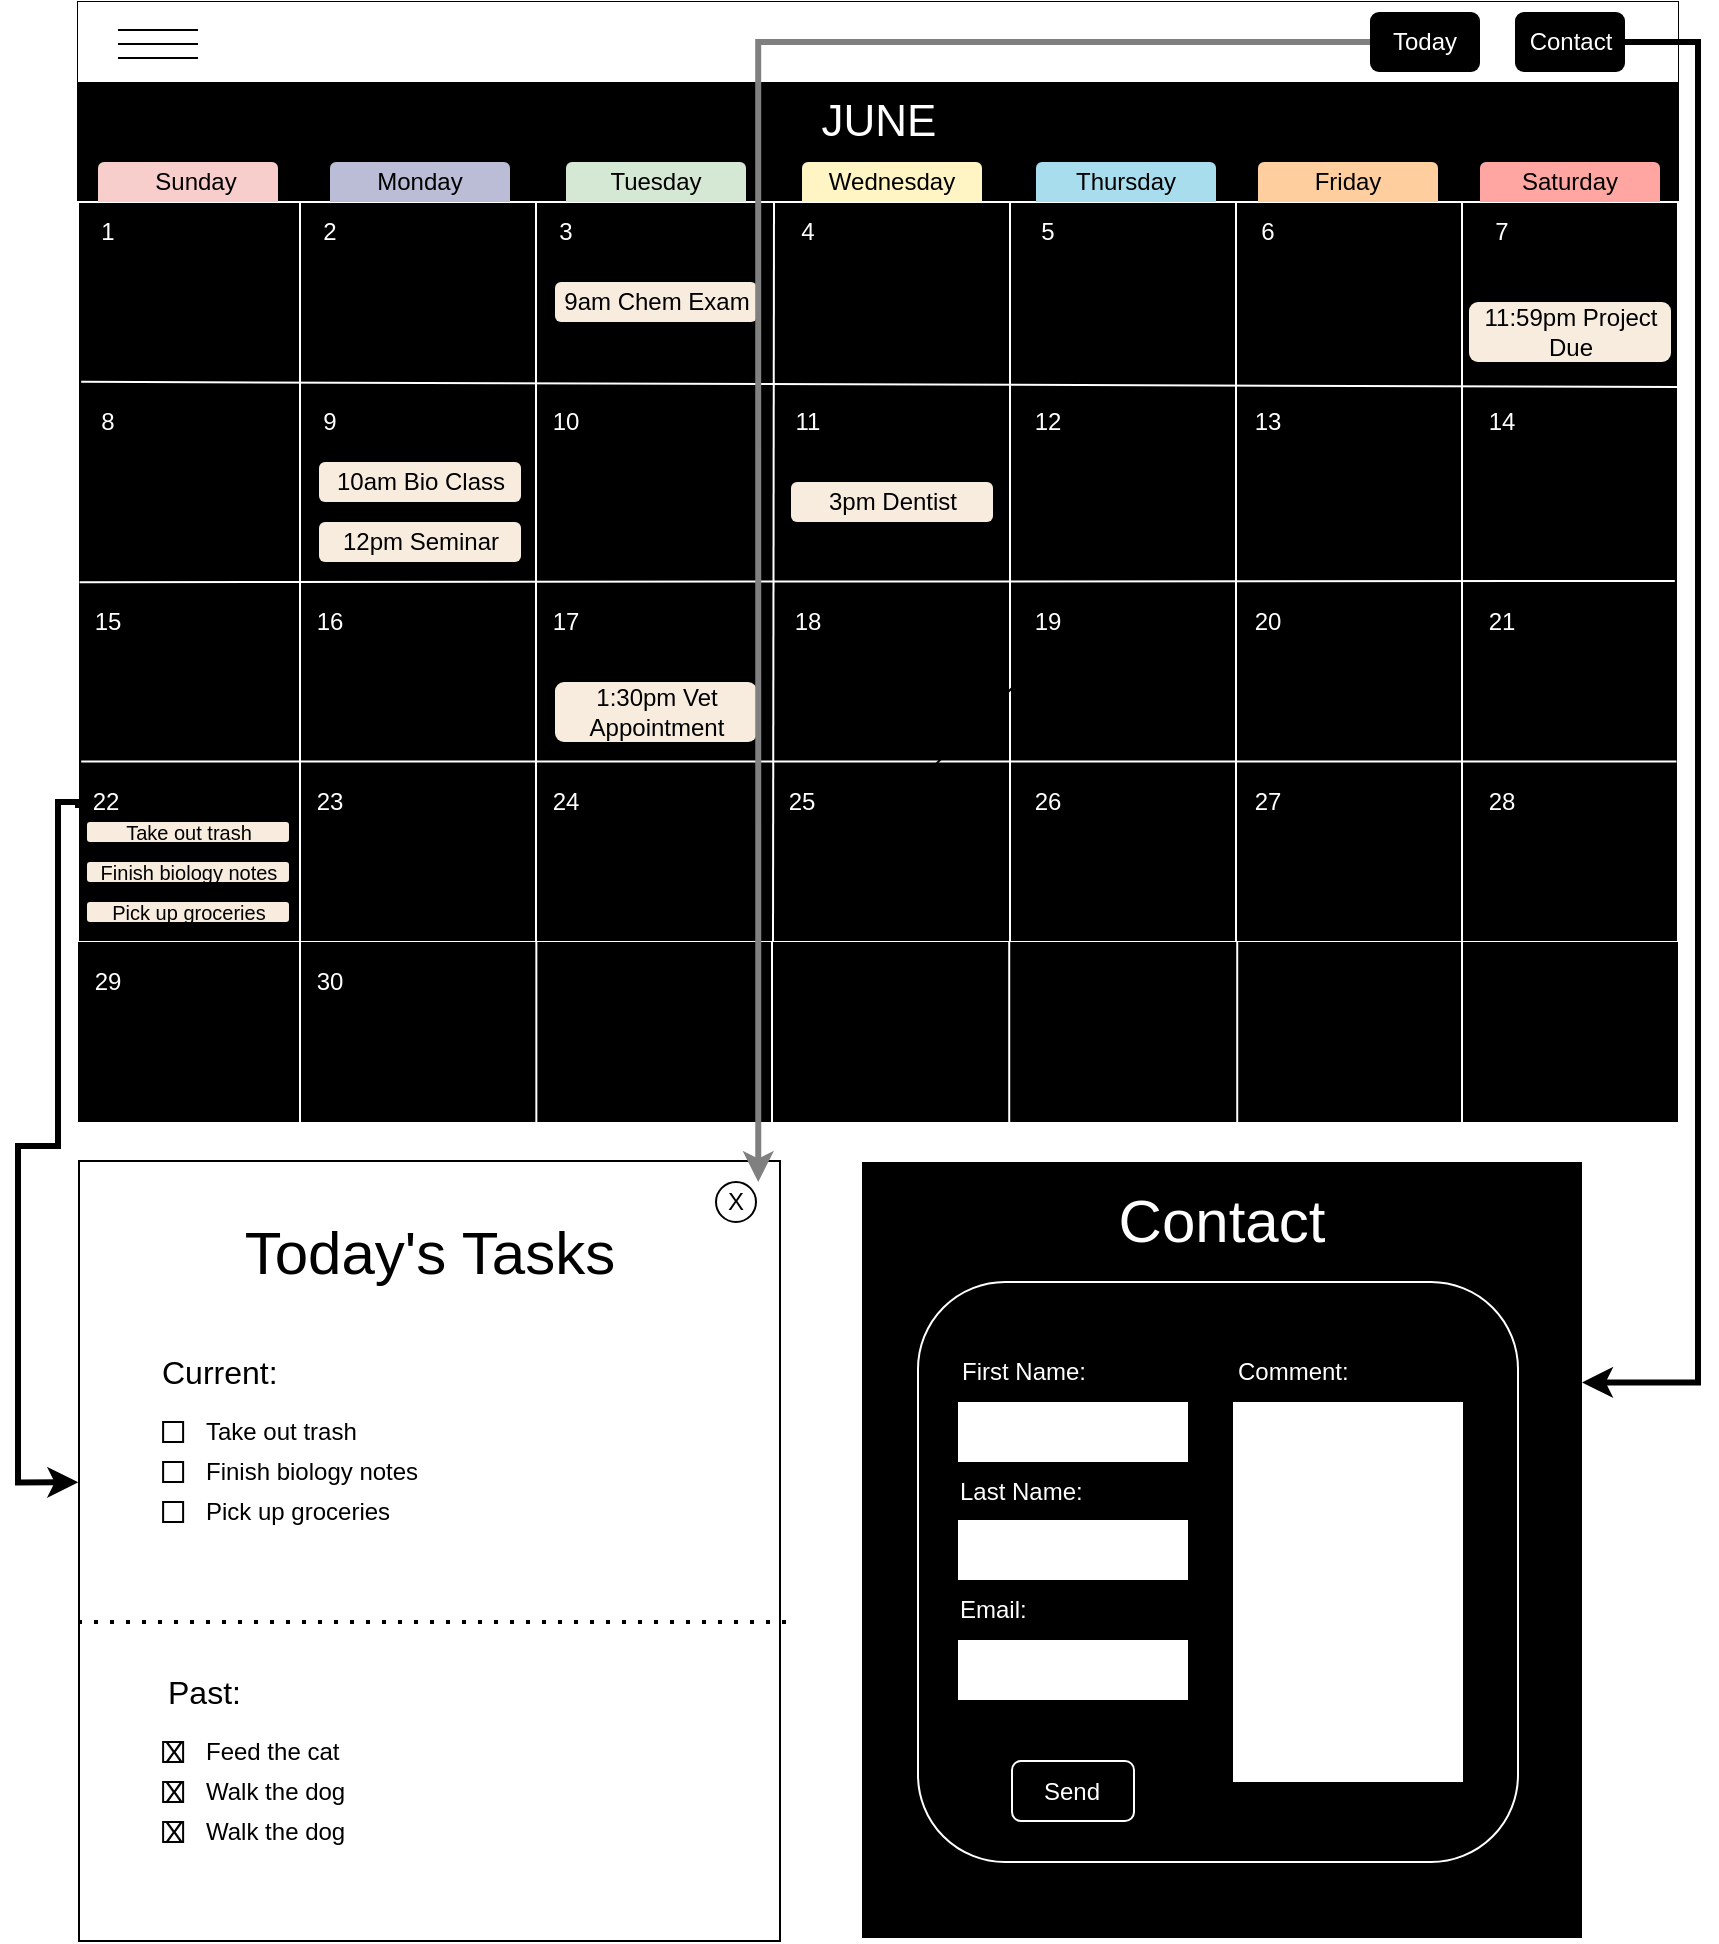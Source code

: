 <mxfile version="23.1.5" type="github">
  <diagram name="Page-1" id="rM3vWbZLElF_DfZPS8z-">
    <mxGraphModel dx="1990" dy="704" grid="1" gridSize="10" guides="1" tooltips="1" connect="1" arrows="1" fold="1" page="1" pageScale="1" pageWidth="850" pageHeight="1100" math="0" shadow="0">
      <root>
        <mxCell id="0" />
        <mxCell id="1" parent="0" />
        <mxCell id="iL6ysjgsh68Y96Oe1kEA-1" value="" style="rounded=0;whiteSpace=wrap;html=1;fillColor=#000000;" vertex="1" parent="1">
          <mxGeometry x="30" y="40" width="800" height="470" as="geometry" />
        </mxCell>
        <mxCell id="iL6ysjgsh68Y96Oe1kEA-16" value="" style="rounded=0;whiteSpace=wrap;html=1;strokeColor=none;" vertex="1" parent="1">
          <mxGeometry x="30" y="40" width="800" height="40" as="geometry" />
        </mxCell>
        <mxCell id="iL6ysjgsh68Y96Oe1kEA-17" value="" style="rounded=0;whiteSpace=wrap;html=1;fillColor=none;strokeColor=#FFFFFF;" vertex="1" parent="1">
          <mxGeometry x="30" y="140" width="800" height="370" as="geometry" />
        </mxCell>
        <mxCell id="iL6ysjgsh68Y96Oe1kEA-18" value="" style="endArrow=none;html=1;rounded=0;strokeColor=#FFFFFF;exitX=0.5;exitY=1;exitDx=0;exitDy=0;" edge="1" parent="1">
          <mxGeometry width="50" height="50" relative="1" as="geometry">
            <mxPoint x="259" y="510" as="sourcePoint" />
            <mxPoint x="259" y="140" as="targetPoint" />
            <Array as="points">
              <mxPoint x="259" y="300" />
            </Array>
          </mxGeometry>
        </mxCell>
        <mxCell id="iL6ysjgsh68Y96Oe1kEA-19" value="" style="endArrow=none;html=1;rounded=0;strokeColor=#FFFFFF;exitX=0.5;exitY=1;exitDx=0;exitDy=0;" edge="1" parent="1">
          <mxGeometry width="50" height="50" relative="1" as="geometry">
            <mxPoint x="141" y="510" as="sourcePoint" />
            <mxPoint x="141" y="140" as="targetPoint" />
          </mxGeometry>
        </mxCell>
        <mxCell id="iL6ysjgsh68Y96Oe1kEA-20" value="" style="endArrow=none;html=1;rounded=0;strokeColor=#FFFFFF;exitX=0.5;exitY=1;exitDx=0;exitDy=0;" edge="1" parent="1">
          <mxGeometry width="50" height="50" relative="1" as="geometry">
            <mxPoint x="377.5" y="510" as="sourcePoint" />
            <mxPoint x="378" y="140" as="targetPoint" />
          </mxGeometry>
        </mxCell>
        <mxCell id="iL6ysjgsh68Y96Oe1kEA-21" value="" style="endArrow=none;html=1;rounded=0;strokeColor=#FFFFFF;exitX=0.5;exitY=1;exitDx=0;exitDy=0;" edge="1" parent="1">
          <mxGeometry width="50" height="50" relative="1" as="geometry">
            <mxPoint x="496" y="510" as="sourcePoint" />
            <mxPoint x="496" y="140" as="targetPoint" />
          </mxGeometry>
        </mxCell>
        <mxCell id="iL6ysjgsh68Y96Oe1kEA-22" value="" style="endArrow=none;html=1;rounded=0;strokeColor=#FFFFFF;exitX=0.5;exitY=1;exitDx=0;exitDy=0;" edge="1" parent="1">
          <mxGeometry width="50" height="50" relative="1" as="geometry">
            <mxPoint x="609" y="510" as="sourcePoint" />
            <mxPoint x="609" y="140" as="targetPoint" />
          </mxGeometry>
        </mxCell>
        <mxCell id="iL6ysjgsh68Y96Oe1kEA-23" value="" style="endArrow=none;html=1;rounded=0;strokeColor=#FFFFFF;entryX=0.998;entryY=0.512;entryDx=0;entryDy=0;exitX=0.001;exitY=0.514;exitDx=0;exitDy=0;entryPerimeter=0;exitPerimeter=0;" edge="1" parent="1" source="iL6ysjgsh68Y96Oe1kEA-17" target="iL6ysjgsh68Y96Oe1kEA-17">
          <mxGeometry width="50" height="50" relative="1" as="geometry">
            <mxPoint x="40" y="330" as="sourcePoint" />
            <mxPoint x="730" y="330" as="targetPoint" />
            <Array as="points">
              <mxPoint x="130" y="330" />
            </Array>
          </mxGeometry>
        </mxCell>
        <mxCell id="iL6ysjgsh68Y96Oe1kEA-24" value="" style="endArrow=none;html=1;rounded=0;strokeColor=#FFFFFF;entryX=1;entryY=0.25;entryDx=0;entryDy=0;exitX=0.002;exitY=0.243;exitDx=0;exitDy=0;exitPerimeter=0;" edge="1" parent="1" source="iL6ysjgsh68Y96Oe1kEA-17" target="iL6ysjgsh68Y96Oe1kEA-17">
          <mxGeometry width="50" height="50" relative="1" as="geometry">
            <mxPoint x="40" y="230" as="sourcePoint" />
            <mxPoint x="730" y="230" as="targetPoint" />
          </mxGeometry>
        </mxCell>
        <mxCell id="iL6ysjgsh68Y96Oe1kEA-25" value="" style="endArrow=none;html=1;rounded=0;strokeColor=#FFFFFF;entryX=0.999;entryY=0.756;entryDx=0;entryDy=0;exitX=0.002;exitY=0.756;exitDx=0;exitDy=0;entryPerimeter=0;exitPerimeter=0;" edge="1" parent="1" source="iL6ysjgsh68Y96Oe1kEA-17" target="iL6ysjgsh68Y96Oe1kEA-17">
          <mxGeometry width="50" height="50" relative="1" as="geometry">
            <mxPoint x="40" y="420" as="sourcePoint" />
            <mxPoint x="730" y="420" as="targetPoint" />
          </mxGeometry>
        </mxCell>
        <mxCell id="iL6ysjgsh68Y96Oe1kEA-28" value="&lt;font style=&quot;font-size: 22px;&quot; color=&quot;#ffffff&quot;&gt;JUNE&lt;/font&gt;" style="text;html=1;align=center;verticalAlign=middle;resizable=0;points=[];autosize=1;strokeColor=none;fillColor=none;" vertex="1" parent="1">
          <mxGeometry x="390" y="80" width="80" height="40" as="geometry" />
        </mxCell>
        <mxCell id="iL6ysjgsh68Y96Oe1kEA-29" value="" style="endArrow=none;html=1;rounded=0;" edge="1" parent="1">
          <mxGeometry width="50" height="50" relative="1" as="geometry">
            <mxPoint x="50" y="54" as="sourcePoint" />
            <mxPoint x="90" y="54" as="targetPoint" />
          </mxGeometry>
        </mxCell>
        <mxCell id="iL6ysjgsh68Y96Oe1kEA-30" value="" style="endArrow=none;html=1;rounded=0;" edge="1" parent="1">
          <mxGeometry width="50" height="50" relative="1" as="geometry">
            <mxPoint x="50" y="61" as="sourcePoint" />
            <mxPoint x="90" y="61" as="targetPoint" />
          </mxGeometry>
        </mxCell>
        <mxCell id="iL6ysjgsh68Y96Oe1kEA-31" value="" style="endArrow=none;html=1;rounded=0;" edge="1" parent="1">
          <mxGeometry width="50" height="50" relative="1" as="geometry">
            <mxPoint x="50" y="68" as="sourcePoint" />
            <mxPoint x="90" y="68" as="targetPoint" />
          </mxGeometry>
        </mxCell>
        <mxCell id="iL6ysjgsh68Y96Oe1kEA-32" value="&lt;font color=&quot;#ffffff&quot;&gt;1&lt;/font&gt;" style="text;html=1;align=center;verticalAlign=middle;whiteSpace=wrap;rounded=0;" vertex="1" parent="1">
          <mxGeometry x="30" y="145" width="30" height="20" as="geometry" />
        </mxCell>
        <mxCell id="iL6ysjgsh68Y96Oe1kEA-36" value="" style="rounded=1;whiteSpace=wrap;html=1;strokeColor=none;fillColor=#F8CECC;" vertex="1" parent="1">
          <mxGeometry x="40" y="120" width="90" height="20" as="geometry" />
        </mxCell>
        <mxCell id="iL6ysjgsh68Y96Oe1kEA-37" value="" style="rounded=0;whiteSpace=wrap;html=1;strokeColor=none;fillColor=#F8CECC;" vertex="1" parent="1">
          <mxGeometry x="40" y="130" width="90" height="10" as="geometry" />
        </mxCell>
        <mxCell id="iL6ysjgsh68Y96Oe1kEA-38" value="" style="rounded=1;whiteSpace=wrap;html=1;strokeColor=none;fillColor=#BBBDD6;" vertex="1" parent="1">
          <mxGeometry x="156" y="120" width="90" height="20" as="geometry" />
        </mxCell>
        <mxCell id="iL6ysjgsh68Y96Oe1kEA-39" value="" style="rounded=0;whiteSpace=wrap;html=1;strokeColor=none;fillColor=#BBBDD6;" vertex="1" parent="1">
          <mxGeometry x="156" y="130" width="90" height="10" as="geometry" />
        </mxCell>
        <mxCell id="iL6ysjgsh68Y96Oe1kEA-40" value="" style="rounded=1;whiteSpace=wrap;html=1;strokeColor=none;fillColor=#D5E8D4;" vertex="1" parent="1">
          <mxGeometry x="274" y="120" width="90" height="20" as="geometry" />
        </mxCell>
        <mxCell id="iL6ysjgsh68Y96Oe1kEA-41" value="" style="rounded=0;whiteSpace=wrap;html=1;strokeColor=none;fillColor=#D5E8D4;" vertex="1" parent="1">
          <mxGeometry x="274" y="130" width="90" height="10" as="geometry" />
        </mxCell>
        <mxCell id="iL6ysjgsh68Y96Oe1kEA-42" value="" style="rounded=1;whiteSpace=wrap;html=1;strokeColor=none;fillColor=#FFF4C3;" vertex="1" parent="1">
          <mxGeometry x="392" y="120" width="90" height="20" as="geometry" />
        </mxCell>
        <mxCell id="iL6ysjgsh68Y96Oe1kEA-43" value="" style="rounded=0;whiteSpace=wrap;html=1;strokeColor=none;fillColor=#FFF4C3;" vertex="1" parent="1">
          <mxGeometry x="392" y="130" width="90" height="10" as="geometry" />
        </mxCell>
        <mxCell id="iL6ysjgsh68Y96Oe1kEA-44" value="" style="rounded=1;whiteSpace=wrap;html=1;strokeColor=none;fillColor=#A7DDED;" vertex="1" parent="1">
          <mxGeometry x="509" y="120" width="90" height="20" as="geometry" />
        </mxCell>
        <mxCell id="iL6ysjgsh68Y96Oe1kEA-45" value="" style="rounded=0;whiteSpace=wrap;html=1;strokeColor=none;fillColor=#A7DDED;" vertex="1" parent="1">
          <mxGeometry x="509" y="130" width="90" height="10" as="geometry" />
        </mxCell>
        <mxCell id="iL6ysjgsh68Y96Oe1kEA-46" value="" style="rounded=1;whiteSpace=wrap;html=1;strokeColor=none;fillColor=#FFCE9F;" vertex="1" parent="1">
          <mxGeometry x="620" y="120" width="90" height="20" as="geometry" />
        </mxCell>
        <mxCell id="iL6ysjgsh68Y96Oe1kEA-47" value="" style="rounded=0;whiteSpace=wrap;html=1;strokeColor=none;fillColor=#FFCE9F;" vertex="1" parent="1">
          <mxGeometry x="620" y="130" width="90" height="10" as="geometry" />
        </mxCell>
        <mxCell id="iL6ysjgsh68Y96Oe1kEA-48" value="Sunday" style="text;html=1;align=center;verticalAlign=middle;whiteSpace=wrap;rounded=0;" vertex="1" parent="1">
          <mxGeometry x="59" y="115" width="60" height="30" as="geometry" />
        </mxCell>
        <mxCell id="iL6ysjgsh68Y96Oe1kEA-49" value="Monday" style="text;html=1;align=center;verticalAlign=middle;whiteSpace=wrap;rounded=0;" vertex="1" parent="1">
          <mxGeometry x="171" y="115" width="60" height="30" as="geometry" />
        </mxCell>
        <mxCell id="iL6ysjgsh68Y96Oe1kEA-50" value="Tuesday" style="text;html=1;align=center;verticalAlign=middle;whiteSpace=wrap;rounded=0;" vertex="1" parent="1">
          <mxGeometry x="289" y="115" width="60" height="30" as="geometry" />
        </mxCell>
        <mxCell id="iL6ysjgsh68Y96Oe1kEA-51" value="Wednesday" style="text;html=1;align=center;verticalAlign=middle;whiteSpace=wrap;rounded=0;" vertex="1" parent="1">
          <mxGeometry x="407" y="115" width="60" height="30" as="geometry" />
        </mxCell>
        <mxCell id="iL6ysjgsh68Y96Oe1kEA-52" value="Thursday" style="text;html=1;align=center;verticalAlign=middle;whiteSpace=wrap;rounded=0;" vertex="1" parent="1">
          <mxGeometry x="524" y="115" width="60" height="30" as="geometry" />
        </mxCell>
        <mxCell id="iL6ysjgsh68Y96Oe1kEA-53" value="Friday" style="text;html=1;align=center;verticalAlign=middle;whiteSpace=wrap;rounded=0;" vertex="1" parent="1">
          <mxGeometry x="635" y="115" width="60" height="30" as="geometry" />
        </mxCell>
        <mxCell id="iL6ysjgsh68Y96Oe1kEA-54" value="" style="endArrow=none;html=1;rounded=0;strokeColor=#FFFFFF;exitX=0.5;exitY=1;exitDx=0;exitDy=0;" edge="1" parent="1">
          <mxGeometry width="50" height="50" relative="1" as="geometry">
            <mxPoint x="722" y="510" as="sourcePoint" />
            <mxPoint x="722" y="140" as="targetPoint" />
          </mxGeometry>
        </mxCell>
        <mxCell id="iL6ysjgsh68Y96Oe1kEA-55" value="" style="rounded=1;whiteSpace=wrap;html=1;strokeColor=none;fillColor=#FFA5A2;" vertex="1" parent="1">
          <mxGeometry x="731" y="120" width="90" height="20" as="geometry" />
        </mxCell>
        <mxCell id="iL6ysjgsh68Y96Oe1kEA-56" value="" style="rounded=0;whiteSpace=wrap;html=1;strokeColor=none;fillColor=#FFA5A2;" vertex="1" parent="1">
          <mxGeometry x="731" y="130" width="90" height="10" as="geometry" />
        </mxCell>
        <mxCell id="iL6ysjgsh68Y96Oe1kEA-57" value="Saturday" style="text;html=1;align=center;verticalAlign=middle;whiteSpace=wrap;rounded=0;" vertex="1" parent="1">
          <mxGeometry x="746" y="115" width="60" height="30" as="geometry" />
        </mxCell>
        <mxCell id="iL6ysjgsh68Y96Oe1kEA-58" value="&lt;font color=&quot;#ffffff&quot;&gt;2&lt;/font&gt;" style="text;html=1;align=center;verticalAlign=middle;whiteSpace=wrap;rounded=0;" vertex="1" parent="1">
          <mxGeometry x="141" y="145" width="30" height="20" as="geometry" />
        </mxCell>
        <mxCell id="iL6ysjgsh68Y96Oe1kEA-59" value="&lt;font color=&quot;#ffffff&quot;&gt;3&lt;/font&gt;" style="text;html=1;align=center;verticalAlign=middle;whiteSpace=wrap;rounded=0;" vertex="1" parent="1">
          <mxGeometry x="259" y="145" width="30" height="20" as="geometry" />
        </mxCell>
        <mxCell id="iL6ysjgsh68Y96Oe1kEA-60" value="&lt;font color=&quot;#ffffff&quot;&gt;4&lt;br&gt;&lt;/font&gt;" style="text;html=1;align=center;verticalAlign=middle;whiteSpace=wrap;rounded=0;" vertex="1" parent="1">
          <mxGeometry x="380" y="145" width="30" height="20" as="geometry" />
        </mxCell>
        <mxCell id="iL6ysjgsh68Y96Oe1kEA-61" value="&lt;font color=&quot;#ffffff&quot;&gt;5&lt;/font&gt;" style="text;html=1;align=center;verticalAlign=middle;whiteSpace=wrap;rounded=0;" vertex="1" parent="1">
          <mxGeometry x="500" y="145" width="30" height="20" as="geometry" />
        </mxCell>
        <mxCell id="iL6ysjgsh68Y96Oe1kEA-62" value="&lt;font color=&quot;#ffffff&quot;&gt;6&lt;/font&gt;" style="text;html=1;align=center;verticalAlign=middle;whiteSpace=wrap;rounded=0;" vertex="1" parent="1">
          <mxGeometry x="610" y="145" width="30" height="20" as="geometry" />
        </mxCell>
        <mxCell id="iL6ysjgsh68Y96Oe1kEA-63" value="&lt;font color=&quot;#ffffff&quot;&gt;7&lt;/font&gt;" style="text;html=1;align=center;verticalAlign=middle;whiteSpace=wrap;rounded=0;" vertex="1" parent="1">
          <mxGeometry x="727" y="145" width="30" height="20" as="geometry" />
        </mxCell>
        <mxCell id="iL6ysjgsh68Y96Oe1kEA-64" value="&lt;font color=&quot;#ffffff&quot;&gt;8&lt;/font&gt;" style="text;html=1;align=center;verticalAlign=middle;whiteSpace=wrap;rounded=0;" vertex="1" parent="1">
          <mxGeometry x="30" y="240" width="30" height="20" as="geometry" />
        </mxCell>
        <mxCell id="iL6ysjgsh68Y96Oe1kEA-66" value="&lt;font color=&quot;#ffffff&quot;&gt;9&lt;/font&gt;" style="text;html=1;align=center;verticalAlign=middle;whiteSpace=wrap;rounded=0;" vertex="1" parent="1">
          <mxGeometry x="141" y="240" width="30" height="20" as="geometry" />
        </mxCell>
        <mxCell id="iL6ysjgsh68Y96Oe1kEA-67" value="&lt;font color=&quot;#ffffff&quot;&gt;10&lt;/font&gt;" style="text;html=1;align=center;verticalAlign=middle;whiteSpace=wrap;rounded=0;" vertex="1" parent="1">
          <mxGeometry x="259" y="240" width="30" height="20" as="geometry" />
        </mxCell>
        <mxCell id="iL6ysjgsh68Y96Oe1kEA-69" value="&lt;font color=&quot;#ffffff&quot;&gt;11&lt;/font&gt;" style="text;html=1;align=center;verticalAlign=middle;whiteSpace=wrap;rounded=0;" vertex="1" parent="1">
          <mxGeometry x="380" y="240" width="30" height="20" as="geometry" />
        </mxCell>
        <mxCell id="iL6ysjgsh68Y96Oe1kEA-70" value="&lt;font color=&quot;#ffffff&quot;&gt;12&lt;/font&gt;" style="text;html=1;align=center;verticalAlign=middle;whiteSpace=wrap;rounded=0;" vertex="1" parent="1">
          <mxGeometry x="500" y="240" width="30" height="20" as="geometry" />
        </mxCell>
        <mxCell id="iL6ysjgsh68Y96Oe1kEA-71" value="&lt;font color=&quot;#ffffff&quot;&gt;13&lt;/font&gt;" style="text;html=1;align=center;verticalAlign=middle;whiteSpace=wrap;rounded=0;" vertex="1" parent="1">
          <mxGeometry x="610" y="240" width="30" height="20" as="geometry" />
        </mxCell>
        <mxCell id="iL6ysjgsh68Y96Oe1kEA-72" value="&lt;font color=&quot;#ffffff&quot;&gt;14&lt;/font&gt;" style="text;html=1;align=center;verticalAlign=middle;whiteSpace=wrap;rounded=0;" vertex="1" parent="1">
          <mxGeometry x="727" y="240" width="30" height="20" as="geometry" />
        </mxCell>
        <mxCell id="iL6ysjgsh68Y96Oe1kEA-73" value="&lt;font color=&quot;#ffffff&quot;&gt;15&lt;/font&gt;" style="text;html=1;align=center;verticalAlign=middle;whiteSpace=wrap;rounded=0;" vertex="1" parent="1">
          <mxGeometry x="30" y="340" width="30" height="20" as="geometry" />
        </mxCell>
        <mxCell id="iL6ysjgsh68Y96Oe1kEA-74" value="&lt;font color=&quot;#ffffff&quot;&gt;16&lt;/font&gt;" style="text;html=1;align=center;verticalAlign=middle;whiteSpace=wrap;rounded=0;" vertex="1" parent="1">
          <mxGeometry x="141" y="340" width="30" height="20" as="geometry" />
        </mxCell>
        <mxCell id="iL6ysjgsh68Y96Oe1kEA-75" value="&lt;font color=&quot;#ffffff&quot;&gt;17&lt;/font&gt;" style="text;html=1;align=center;verticalAlign=middle;whiteSpace=wrap;rounded=0;" vertex="1" parent="1">
          <mxGeometry x="259" y="340" width="30" height="20" as="geometry" />
        </mxCell>
        <mxCell id="iL6ysjgsh68Y96Oe1kEA-76" value="&lt;font color=&quot;#ffffff&quot;&gt;18&lt;/font&gt;" style="text;html=1;align=center;verticalAlign=middle;whiteSpace=wrap;rounded=0;" vertex="1" parent="1">
          <mxGeometry x="380" y="340" width="30" height="20" as="geometry" />
        </mxCell>
        <mxCell id="iL6ysjgsh68Y96Oe1kEA-77" value="&lt;font color=&quot;#ffffff&quot;&gt;19&lt;/font&gt;" style="text;html=1;align=center;verticalAlign=middle;whiteSpace=wrap;rounded=0;" vertex="1" parent="1">
          <mxGeometry x="500" y="340" width="30" height="20" as="geometry" />
        </mxCell>
        <mxCell id="iL6ysjgsh68Y96Oe1kEA-78" value="&lt;font color=&quot;#ffffff&quot;&gt;20&lt;/font&gt;" style="text;html=1;align=center;verticalAlign=middle;whiteSpace=wrap;rounded=0;" vertex="1" parent="1">
          <mxGeometry x="610" y="340" width="30" height="20" as="geometry" />
        </mxCell>
        <mxCell id="iL6ysjgsh68Y96Oe1kEA-79" value="&lt;font color=&quot;#ffffff&quot;&gt;21&lt;/font&gt;" style="text;html=1;align=center;verticalAlign=middle;whiteSpace=wrap;rounded=0;" vertex="1" parent="1">
          <mxGeometry x="727" y="340" width="30" height="20" as="geometry" />
        </mxCell>
        <mxCell id="iL6ysjgsh68Y96Oe1kEA-81" value="&lt;font color=&quot;#ffffff&quot;&gt;22&lt;/font&gt;" style="text;html=1;align=center;verticalAlign=middle;whiteSpace=wrap;rounded=0;" vertex="1" parent="1">
          <mxGeometry x="29" y="430" width="30" height="20" as="geometry" />
        </mxCell>
        <mxCell id="iL6ysjgsh68Y96Oe1kEA-82" value="&lt;font color=&quot;#ffffff&quot;&gt;23&lt;/font&gt;" style="text;html=1;align=center;verticalAlign=middle;whiteSpace=wrap;rounded=0;" vertex="1" parent="1">
          <mxGeometry x="141" y="430" width="30" height="20" as="geometry" />
        </mxCell>
        <mxCell id="iL6ysjgsh68Y96Oe1kEA-83" value="&lt;font color=&quot;#ffffff&quot;&gt;24&lt;/font&gt;" style="text;html=1;align=center;verticalAlign=middle;whiteSpace=wrap;rounded=0;" vertex="1" parent="1">
          <mxGeometry x="259" y="430" width="30" height="20" as="geometry" />
        </mxCell>
        <mxCell id="iL6ysjgsh68Y96Oe1kEA-84" value="&lt;font color=&quot;#ffffff&quot;&gt;25&lt;/font&gt;" style="text;html=1;align=center;verticalAlign=middle;whiteSpace=wrap;rounded=0;" vertex="1" parent="1">
          <mxGeometry x="377" y="430" width="30" height="20" as="geometry" />
        </mxCell>
        <mxCell id="iL6ysjgsh68Y96Oe1kEA-85" value="&lt;font color=&quot;#ffffff&quot;&gt;26&lt;/font&gt;" style="text;html=1;align=center;verticalAlign=middle;whiteSpace=wrap;rounded=0;" vertex="1" parent="1">
          <mxGeometry x="500" y="430" width="30" height="20" as="geometry" />
        </mxCell>
        <mxCell id="iL6ysjgsh68Y96Oe1kEA-86" value="&lt;font color=&quot;#ffffff&quot;&gt;27&lt;/font&gt;" style="text;html=1;align=center;verticalAlign=middle;whiteSpace=wrap;rounded=0;" vertex="1" parent="1">
          <mxGeometry x="610" y="430" width="30" height="20" as="geometry" />
        </mxCell>
        <mxCell id="iL6ysjgsh68Y96Oe1kEA-87" value="&lt;font color=&quot;#ffffff&quot;&gt;28&lt;/font&gt;" style="text;html=1;align=center;verticalAlign=middle;whiteSpace=wrap;rounded=0;" vertex="1" parent="1">
          <mxGeometry x="727" y="430" width="30" height="20" as="geometry" />
        </mxCell>
        <mxCell id="iL6ysjgsh68Y96Oe1kEA-88" value="" style="rounded=0;whiteSpace=wrap;html=1;strokeColor=none;fillColor=#000000;" vertex="1" parent="1">
          <mxGeometry x="30" y="510" width="800" height="90" as="geometry" />
        </mxCell>
        <mxCell id="iL6ysjgsh68Y96Oe1kEA-89" value="" style="endArrow=none;html=1;rounded=0;" edge="1" parent="1">
          <mxGeometry width="50" height="50" relative="1" as="geometry">
            <mxPoint x="450" y="430" as="sourcePoint" />
            <mxPoint x="500" y="380" as="targetPoint" />
          </mxGeometry>
        </mxCell>
        <mxCell id="iL6ysjgsh68Y96Oe1kEA-90" value="" style="endArrow=none;html=1;rounded=0;strokeColor=#FFFFFF;" edge="1" parent="1">
          <mxGeometry width="50" height="50" relative="1" as="geometry">
            <mxPoint x="141" y="600" as="sourcePoint" />
            <mxPoint x="141" y="510" as="targetPoint" />
          </mxGeometry>
        </mxCell>
        <mxCell id="iL6ysjgsh68Y96Oe1kEA-91" value="" style="endArrow=none;html=1;rounded=0;strokeColor=#FFFFFF;" edge="1" parent="1">
          <mxGeometry width="50" height="50" relative="1" as="geometry">
            <mxPoint x="259.17" y="600" as="sourcePoint" />
            <mxPoint x="259.17" y="510" as="targetPoint" />
          </mxGeometry>
        </mxCell>
        <mxCell id="iL6ysjgsh68Y96Oe1kEA-94" value="" style="endArrow=none;html=1;rounded=0;strokeColor=#FFFFFF;" edge="1" parent="1">
          <mxGeometry width="50" height="50" relative="1" as="geometry">
            <mxPoint x="377" y="600" as="sourcePoint" />
            <mxPoint x="377" y="510" as="targetPoint" />
          </mxGeometry>
        </mxCell>
        <mxCell id="iL6ysjgsh68Y96Oe1kEA-95" value="" style="endArrow=none;html=1;rounded=0;strokeColor=#FFFFFF;" edge="1" parent="1">
          <mxGeometry width="50" height="50" relative="1" as="geometry">
            <mxPoint x="495.61" y="600" as="sourcePoint" />
            <mxPoint x="495.61" y="510" as="targetPoint" />
          </mxGeometry>
        </mxCell>
        <mxCell id="iL6ysjgsh68Y96Oe1kEA-96" value="" style="endArrow=none;html=1;rounded=0;strokeColor=#FFFFFF;" edge="1" parent="1">
          <mxGeometry width="50" height="50" relative="1" as="geometry">
            <mxPoint x="609.61" y="600" as="sourcePoint" />
            <mxPoint x="609.61" y="510" as="targetPoint" />
          </mxGeometry>
        </mxCell>
        <mxCell id="iL6ysjgsh68Y96Oe1kEA-98" value="" style="endArrow=none;html=1;rounded=0;strokeColor=#FFFFFF;" edge="1" parent="1">
          <mxGeometry width="50" height="50" relative="1" as="geometry">
            <mxPoint x="722" y="600" as="sourcePoint" />
            <mxPoint x="722" y="510" as="targetPoint" />
          </mxGeometry>
        </mxCell>
        <mxCell id="iL6ysjgsh68Y96Oe1kEA-99" value="&lt;font color=&quot;#ffffff&quot;&gt;29&lt;/font&gt;" style="text;html=1;align=center;verticalAlign=middle;whiteSpace=wrap;rounded=0;" vertex="1" parent="1">
          <mxGeometry x="20" y="520" width="50" height="20" as="geometry" />
        </mxCell>
        <mxCell id="iL6ysjgsh68Y96Oe1kEA-100" value="&lt;font color=&quot;#ffffff&quot;&gt;30&lt;/font&gt;" style="text;html=1;align=center;verticalAlign=middle;whiteSpace=wrap;rounded=0;" vertex="1" parent="1">
          <mxGeometry x="141" y="520" width="30" height="20" as="geometry" />
        </mxCell>
        <mxCell id="iL6ysjgsh68Y96Oe1kEA-101" value="&lt;font color=&quot;#ffffff&quot;&gt;Today&lt;/font&gt;" style="rounded=1;whiteSpace=wrap;html=1;strokeColor=none;fillColor=#000000;" vertex="1" parent="1">
          <mxGeometry x="676" y="45" width="55" height="30" as="geometry" />
        </mxCell>
        <mxCell id="iL6ysjgsh68Y96Oe1kEA-102" value="&lt;font color=&quot;#ffffff&quot;&gt;Contact&lt;/font&gt;" style="rounded=1;whiteSpace=wrap;html=1;strokeColor=none;fillColor=#000000;" vertex="1" parent="1">
          <mxGeometry x="748.5" y="45" width="55" height="30" as="geometry" />
        </mxCell>
        <mxCell id="iL6ysjgsh68Y96Oe1kEA-103" value="9am Chem Exam" style="rounded=1;whiteSpace=wrap;html=1;strokeColor=none;fillColor=#F7ECDE;" vertex="1" parent="1">
          <mxGeometry x="268.5" y="180" width="101" height="20" as="geometry" />
        </mxCell>
        <mxCell id="iL6ysjgsh68Y96Oe1kEA-104" value="3pm Dentist" style="rounded=1;whiteSpace=wrap;html=1;strokeColor=none;fillColor=#F7ECDE;" vertex="1" parent="1">
          <mxGeometry x="386.5" y="280" width="101" height="20" as="geometry" />
        </mxCell>
        <mxCell id="iL6ysjgsh68Y96Oe1kEA-105" value="11:59pm Project Due" style="rounded=1;whiteSpace=wrap;html=1;strokeColor=none;fillColor=#F7ECDE;" vertex="1" parent="1">
          <mxGeometry x="725.5" y="190" width="101" height="30" as="geometry" />
        </mxCell>
        <mxCell id="iL6ysjgsh68Y96Oe1kEA-106" value="10am Bio Class" style="rounded=1;whiteSpace=wrap;html=1;strokeColor=none;fillColor=#F7ECDE;" vertex="1" parent="1">
          <mxGeometry x="150.5" y="270" width="101" height="20" as="geometry" />
        </mxCell>
        <mxCell id="iL6ysjgsh68Y96Oe1kEA-107" value="12pm Seminar" style="rounded=1;whiteSpace=wrap;html=1;strokeColor=none;fillColor=#F7ECDE;" vertex="1" parent="1">
          <mxGeometry x="150.5" y="300" width="101" height="20" as="geometry" />
        </mxCell>
        <mxCell id="iL6ysjgsh68Y96Oe1kEA-108" value="1:30pm Vet Appointment" style="rounded=1;whiteSpace=wrap;html=1;strokeColor=none;fillColor=#F7ECDE;" vertex="1" parent="1">
          <mxGeometry x="268.5" y="380" width="101" height="30" as="geometry" />
        </mxCell>
        <mxCell id="iL6ysjgsh68Y96Oe1kEA-109" value="" style="rounded=0;whiteSpace=wrap;html=1;rotation=90;strokeColor=default;" vertex="1" parent="1">
          <mxGeometry x="10.75" y="639.25" width="390" height="350.5" as="geometry" />
        </mxCell>
        <mxCell id="iL6ysjgsh68Y96Oe1kEA-110" value="&lt;font style=&quot;font-size: 30px;&quot;&gt;Today&#39;s Tasks&lt;/font&gt;" style="text;html=1;align=center;verticalAlign=middle;whiteSpace=wrap;rounded=0;" vertex="1" parent="1">
          <mxGeometry x="72.56" y="650" width="266.38" height="30" as="geometry" />
        </mxCell>
        <mxCell id="iL6ysjgsh68Y96Oe1kEA-111" value="" style="whiteSpace=wrap;html=1;aspect=fixed;" vertex="1" parent="1">
          <mxGeometry x="72.56" y="750" width="10" height="10" as="geometry" />
        </mxCell>
        <mxCell id="iL6ysjgsh68Y96Oe1kEA-113" value="&lt;font style=&quot;font-size: 16px;&quot;&gt;Current:&lt;/font&gt;" style="text;html=1;align=left;verticalAlign=middle;whiteSpace=wrap;rounded=0;" vertex="1" parent="1">
          <mxGeometry x="70" y="710" width="60" height="30" as="geometry" />
        </mxCell>
        <mxCell id="iL6ysjgsh68Y96Oe1kEA-115" value="" style="whiteSpace=wrap;html=1;aspect=fixed;" vertex="1" parent="1">
          <mxGeometry x="72.56" y="770" width="10" height="10" as="geometry" />
        </mxCell>
        <mxCell id="iL6ysjgsh68Y96Oe1kEA-116" value="" style="whiteSpace=wrap;html=1;aspect=fixed;" vertex="1" parent="1">
          <mxGeometry x="72.56" y="790" width="10" height="10" as="geometry" />
        </mxCell>
        <mxCell id="iL6ysjgsh68Y96Oe1kEA-117" value="Take out trash" style="text;html=1;align=left;verticalAlign=middle;whiteSpace=wrap;rounded=0;" vertex="1" parent="1">
          <mxGeometry x="92.28" y="740" width="127.44" height="30" as="geometry" />
        </mxCell>
        <mxCell id="iL6ysjgsh68Y96Oe1kEA-118" value="Finish biology notes" style="text;html=1;align=left;verticalAlign=middle;whiteSpace=wrap;rounded=0;" vertex="1" parent="1">
          <mxGeometry x="92.28" y="760" width="127.44" height="30" as="geometry" />
        </mxCell>
        <mxCell id="iL6ysjgsh68Y96Oe1kEA-119" value="Pick up groceries" style="text;html=1;align=left;verticalAlign=middle;whiteSpace=wrap;rounded=0;" vertex="1" parent="1">
          <mxGeometry x="92.28" y="780" width="127.44" height="30" as="geometry" />
        </mxCell>
        <mxCell id="iL6ysjgsh68Y96Oe1kEA-120" value="" style="endArrow=none;dashed=1;html=1;dashPattern=1 3;strokeWidth=2;rounded=0;" edge="1" parent="1">
          <mxGeometry width="50" height="50" relative="1" as="geometry">
            <mxPoint x="30" y="850" as="sourcePoint" />
            <mxPoint x="384" y="850" as="targetPoint" />
          </mxGeometry>
        </mxCell>
        <mxCell id="iL6ysjgsh68Y96Oe1kEA-121" value="&lt;font style=&quot;font-size: 16px;&quot;&gt;Past:&lt;/font&gt;" style="text;html=1;align=left;verticalAlign=middle;whiteSpace=wrap;rounded=0;" vertex="1" parent="1">
          <mxGeometry x="72.56" y="870" width="60" height="30" as="geometry" />
        </mxCell>
        <mxCell id="iL6ysjgsh68Y96Oe1kEA-122" value="" style="whiteSpace=wrap;html=1;aspect=fixed;" vertex="1" parent="1">
          <mxGeometry x="72.56" y="910" width="10" height="10" as="geometry" />
        </mxCell>
        <mxCell id="iL6ysjgsh68Y96Oe1kEA-123" value="" style="whiteSpace=wrap;html=1;aspect=fixed;" vertex="1" parent="1">
          <mxGeometry x="72.56" y="930" width="10" height="10" as="geometry" />
        </mxCell>
        <mxCell id="iL6ysjgsh68Y96Oe1kEA-124" value="" style="whiteSpace=wrap;html=1;aspect=fixed;" vertex="1" parent="1">
          <mxGeometry x="72.56" y="950" width="10" height="10" as="geometry" />
        </mxCell>
        <mxCell id="iL6ysjgsh68Y96Oe1kEA-125" value="Feed the cat" style="text;html=1;align=left;verticalAlign=middle;whiteSpace=wrap;rounded=0;" vertex="1" parent="1">
          <mxGeometry x="92.28" y="900" width="127.44" height="30" as="geometry" />
        </mxCell>
        <mxCell id="iL6ysjgsh68Y96Oe1kEA-126" value="Walk the dog" style="text;html=1;align=left;verticalAlign=middle;whiteSpace=wrap;rounded=0;" vertex="1" parent="1">
          <mxGeometry x="92.28" y="920" width="127.44" height="30" as="geometry" />
        </mxCell>
        <mxCell id="iL6ysjgsh68Y96Oe1kEA-127" value="Walk the dog" style="text;html=1;align=left;verticalAlign=middle;whiteSpace=wrap;rounded=0;" vertex="1" parent="1">
          <mxGeometry x="92.28" y="940" width="127.44" height="30" as="geometry" />
        </mxCell>
        <mxCell id="iL6ysjgsh68Y96Oe1kEA-128" value="&lt;font style=&quot;font-size: 14px;&quot;&gt;X&lt;/font&gt;" style="text;html=1;align=center;verticalAlign=middle;whiteSpace=wrap;rounded=0;" vertex="1" parent="1">
          <mxGeometry x="68.42" y="909" width="20.27" height="11" as="geometry" />
        </mxCell>
        <mxCell id="iL6ysjgsh68Y96Oe1kEA-129" value="&lt;font style=&quot;font-size: 14px;&quot;&gt;X&lt;/font&gt;" style="text;html=1;align=center;verticalAlign=middle;whiteSpace=wrap;rounded=0;" vertex="1" parent="1">
          <mxGeometry x="68.42" y="929" width="20.27" height="11" as="geometry" />
        </mxCell>
        <mxCell id="iL6ysjgsh68Y96Oe1kEA-130" value="&lt;font style=&quot;font-size: 14px;&quot;&gt;X&lt;/font&gt;" style="text;html=1;align=center;verticalAlign=middle;whiteSpace=wrap;rounded=0;" vertex="1" parent="1">
          <mxGeometry x="68.42" y="949.5" width="20.27" height="11" as="geometry" />
        </mxCell>
        <mxCell id="iL6ysjgsh68Y96Oe1kEA-131" value="" style="rounded=0;whiteSpace=wrap;html=1;rotation=90;strokeColor=none;fillColor=#000000;" vertex="1" parent="1">
          <mxGeometry x="408" y="634" width="388" height="360" as="geometry" />
        </mxCell>
        <mxCell id="iL6ysjgsh68Y96Oe1kEA-132" value="&lt;font color=&quot;#ffffff&quot; style=&quot;font-size: 30px;&quot;&gt;Contact&lt;/font&gt;" style="text;html=1;align=center;verticalAlign=middle;whiteSpace=wrap;rounded=0;" vertex="1" parent="1">
          <mxGeometry x="468.81" y="634" width="266.38" height="30" as="geometry" />
        </mxCell>
        <mxCell id="iL6ysjgsh68Y96Oe1kEA-133" value="" style="rounded=1;whiteSpace=wrap;html=1;fillColor=none;strokeColor=#FFFFFF;" vertex="1" parent="1">
          <mxGeometry x="450" y="680" width="300" height="290" as="geometry" />
        </mxCell>
        <mxCell id="iL6ysjgsh68Y96Oe1kEA-134" value="" style="rounded=0;whiteSpace=wrap;html=1;strokeColor=none;" vertex="1" parent="1">
          <mxGeometry x="470" y="740" width="115" height="30" as="geometry" />
        </mxCell>
        <mxCell id="iL6ysjgsh68Y96Oe1kEA-135" value="" style="rounded=0;whiteSpace=wrap;html=1;strokeColor=none;" vertex="1" parent="1">
          <mxGeometry x="470" y="799" width="115" height="30" as="geometry" />
        </mxCell>
        <mxCell id="iL6ysjgsh68Y96Oe1kEA-136" value="" style="rounded=0;whiteSpace=wrap;html=1;strokeColor=none;" vertex="1" parent="1">
          <mxGeometry x="470" y="859" width="115" height="30" as="geometry" />
        </mxCell>
        <mxCell id="iL6ysjgsh68Y96Oe1kEA-137" value="&lt;font color=&quot;#ffffff&quot;&gt;First Name:&lt;/font&gt;" style="text;html=1;align=left;verticalAlign=middle;whiteSpace=wrap;rounded=0;" vertex="1" parent="1">
          <mxGeometry x="470" y="710" width="80" height="30" as="geometry" />
        </mxCell>
        <mxCell id="iL6ysjgsh68Y96Oe1kEA-138" value="&lt;font color=&quot;#ffffff&quot;&gt;Last Name:&lt;/font&gt;" style="text;html=1;align=left;verticalAlign=middle;whiteSpace=wrap;rounded=0;" vertex="1" parent="1">
          <mxGeometry x="468.81" y="770" width="80" height="30" as="geometry" />
        </mxCell>
        <mxCell id="iL6ysjgsh68Y96Oe1kEA-139" value="&lt;font color=&quot;#ffffff&quot;&gt;Email:&lt;/font&gt;" style="text;html=1;align=left;verticalAlign=middle;whiteSpace=wrap;rounded=0;" vertex="1" parent="1">
          <mxGeometry x="468.81" y="829" width="80" height="30" as="geometry" />
        </mxCell>
        <mxCell id="iL6ysjgsh68Y96Oe1kEA-140" value="" style="rounded=0;whiteSpace=wrap;html=1;strokeColor=none;" vertex="1" parent="1">
          <mxGeometry x="607.5" y="740" width="115" height="190" as="geometry" />
        </mxCell>
        <mxCell id="iL6ysjgsh68Y96Oe1kEA-141" value="&lt;font color=&quot;#ffffff&quot;&gt;Comment:&lt;/font&gt;" style="text;html=1;align=left;verticalAlign=middle;whiteSpace=wrap;rounded=0;" vertex="1" parent="1">
          <mxGeometry x="607.5" y="710" width="80" height="30" as="geometry" />
        </mxCell>
        <mxCell id="iL6ysjgsh68Y96Oe1kEA-142" value="" style="rounded=1;whiteSpace=wrap;html=1;fillColor=none;strokeColor=#FFFFFF;" vertex="1" parent="1">
          <mxGeometry x="497" y="919.5" width="61" height="30" as="geometry" />
        </mxCell>
        <mxCell id="iL6ysjgsh68Y96Oe1kEA-143" value="&lt;font color=&quot;#ffffff&quot;&gt;Send&lt;/font&gt;" style="text;html=1;align=center;verticalAlign=middle;whiteSpace=wrap;rounded=0;" vertex="1" parent="1">
          <mxGeometry x="497" y="919.5" width="60" height="30" as="geometry" />
        </mxCell>
        <mxCell id="iL6ysjgsh68Y96Oe1kEA-145" style="edgeStyle=orthogonalEdgeStyle;rounded=0;orthogonalLoop=1;jettySize=auto;html=1;entryX=0.412;entryY=1.001;entryDx=0;entryDy=0;entryPerimeter=0;strokeWidth=3;" edge="1" parent="1" target="iL6ysjgsh68Y96Oe1kEA-109">
          <mxGeometry relative="1" as="geometry">
            <mxPoint x="30" y="440" as="sourcePoint" />
            <mxPoint x="21.995" y="780" as="targetPoint" />
            <Array as="points">
              <mxPoint x="30" y="443" />
              <mxPoint x="30" y="440" />
              <mxPoint x="20" y="440" />
              <mxPoint x="20" y="612" />
              <mxPoint y="612" />
              <mxPoint y="780" />
            </Array>
          </mxGeometry>
        </mxCell>
        <mxCell id="iL6ysjgsh68Y96Oe1kEA-146" style="edgeStyle=orthogonalEdgeStyle;rounded=0;orthogonalLoop=1;jettySize=auto;html=1;exitX=0;exitY=0.5;exitDx=0;exitDy=0;entryX=0.027;entryY=0.031;entryDx=0;entryDy=0;entryPerimeter=0;strokeColor=#808080;strokeWidth=3;" edge="1" parent="1" source="iL6ysjgsh68Y96Oe1kEA-101" target="iL6ysjgsh68Y96Oe1kEA-109">
          <mxGeometry relative="1" as="geometry" />
        </mxCell>
        <mxCell id="iL6ysjgsh68Y96Oe1kEA-147" style="edgeStyle=orthogonalEdgeStyle;rounded=0;orthogonalLoop=1;jettySize=auto;html=1;exitX=1;exitY=0.5;exitDx=0;exitDy=0;entryX=0.284;entryY=0;entryDx=0;entryDy=0;entryPerimeter=0;strokeWidth=3;" edge="1" parent="1" source="iL6ysjgsh68Y96Oe1kEA-102" target="iL6ysjgsh68Y96Oe1kEA-131">
          <mxGeometry relative="1" as="geometry">
            <Array as="points">
              <mxPoint x="840" y="60" />
              <mxPoint x="840" y="730" />
            </Array>
          </mxGeometry>
        </mxCell>
        <mxCell id="iL6ysjgsh68Y96Oe1kEA-148" value="" style="ellipse;whiteSpace=wrap;html=1;aspect=fixed;" vertex="1" parent="1">
          <mxGeometry x="349" y="630" width="20" height="20" as="geometry" />
        </mxCell>
        <mxCell id="iL6ysjgsh68Y96Oe1kEA-149" value="X" style="text;html=1;align=center;verticalAlign=middle;whiteSpace=wrap;rounded=0;" vertex="1" parent="1">
          <mxGeometry x="329" y="625" width="60" height="30" as="geometry" />
        </mxCell>
        <mxCell id="iL6ysjgsh68Y96Oe1kEA-150" value="&lt;font style=&quot;font-size: 10px;&quot;&gt;Take out trash&lt;/font&gt;" style="rounded=1;whiteSpace=wrap;html=1;strokeColor=none;fillColor=#F7ECDE;" vertex="1" parent="1">
          <mxGeometry x="34.5" y="450" width="101" height="10" as="geometry" />
        </mxCell>
        <mxCell id="iL6ysjgsh68Y96Oe1kEA-151" value="&lt;font style=&quot;font-size: 10px;&quot;&gt;Finish biology notes&lt;/font&gt;" style="rounded=1;whiteSpace=wrap;html=1;strokeColor=none;fillColor=#F7ECDE;" vertex="1" parent="1">
          <mxGeometry x="34.5" y="470" width="101" height="10" as="geometry" />
        </mxCell>
        <mxCell id="iL6ysjgsh68Y96Oe1kEA-152" value="&lt;font style=&quot;font-size: 10px;&quot;&gt;Pick up groceries&lt;/font&gt;" style="rounded=1;whiteSpace=wrap;html=1;strokeColor=none;fillColor=#F7ECDE;" vertex="1" parent="1">
          <mxGeometry x="34.5" y="490" width="101" height="10" as="geometry" />
        </mxCell>
      </root>
    </mxGraphModel>
  </diagram>
</mxfile>
